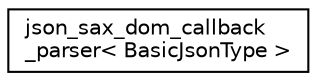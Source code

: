 digraph "Graphical Class Hierarchy"
{
 // LATEX_PDF_SIZE
  edge [fontname="Helvetica",fontsize="10",labelfontname="Helvetica",labelfontsize="10"];
  node [fontname="Helvetica",fontsize="10",shape=record];
  rankdir="LR";
  Node0 [label="json_sax_dom_callback\l_parser\< BasicJsonType \>",height=0.2,width=0.4,color="black", fillcolor="white", style="filled",URL="$classdetail_1_1json__sax__dom__callback__parser.html",tooltip=" "];
}
